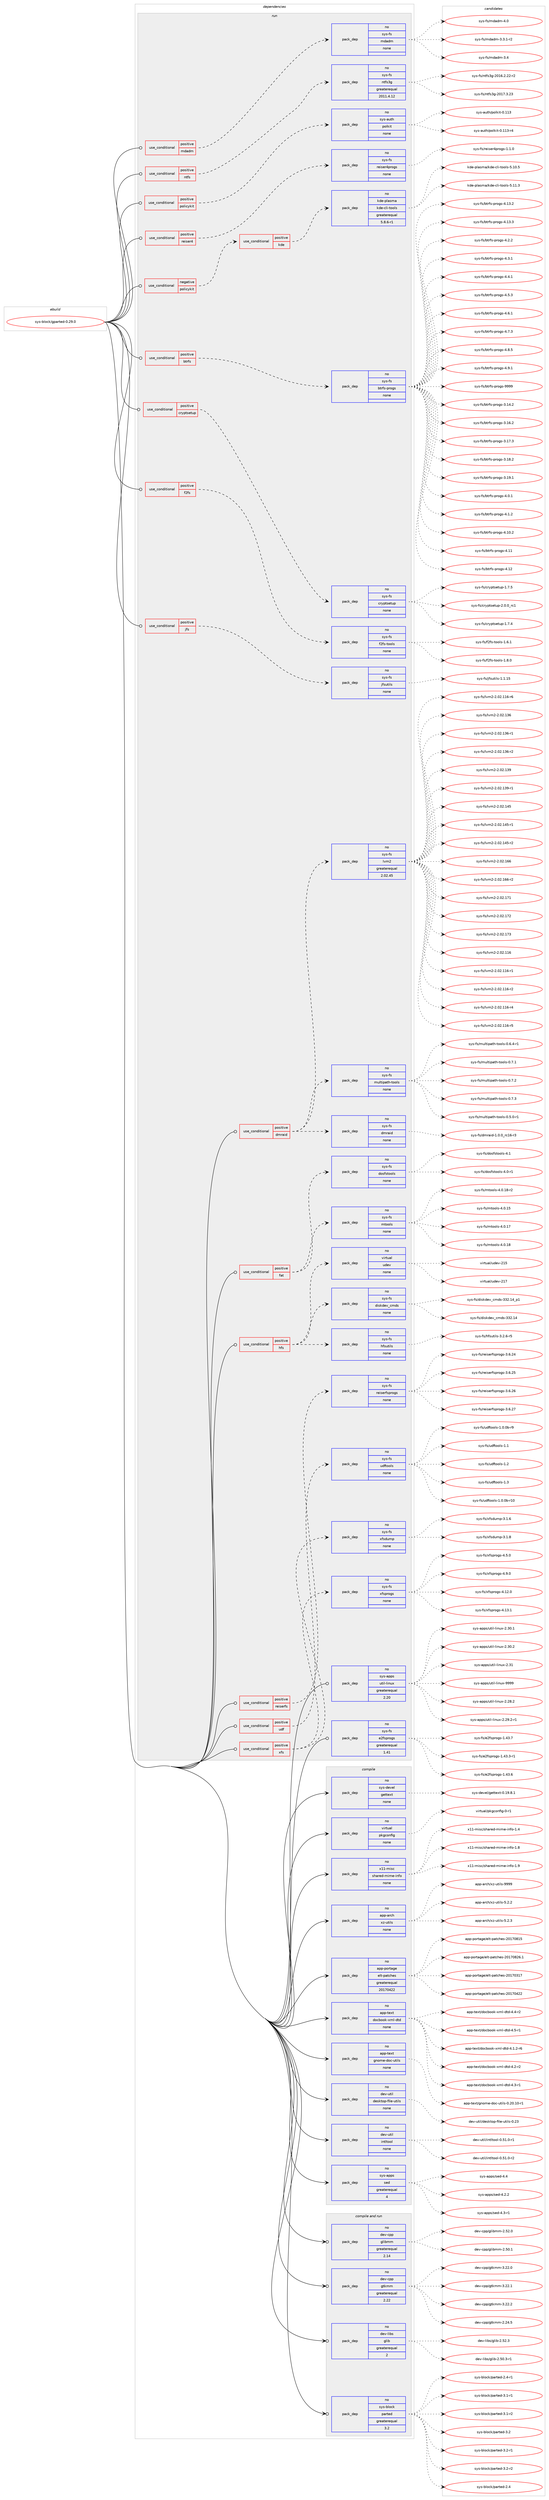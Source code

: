 digraph prolog {

# *************
# Graph options
# *************

newrank=true;
concentrate=true;
compound=true;
graph [rankdir=LR,fontname=Helvetica,fontsize=10,ranksep=1.5];#, ranksep=2.5, nodesep=0.2];
edge  [arrowhead=vee];
node  [fontname=Helvetica,fontsize=10];

# **********
# The ebuild
# **********

subgraph cluster_leftcol {
color=gray;
rank=same;
label=<<i>ebuild</i>>;
id [label="sys-block/gparted-0.29.0", color=red, width=4, href="../sys-block/gparted-0.29.0.svg"];
}

# ****************
# The dependencies
# ****************

subgraph cluster_midcol {
color=gray;
label=<<i>dependencies</i>>;
subgraph cluster_compile {
fillcolor="#eeeeee";
style=filled;
label=<<i>compile</i>>;
subgraph pack353279 {
dependency476285 [label=<<TABLE BORDER="0" CELLBORDER="1" CELLSPACING="0" CELLPADDING="4" WIDTH="220"><TR><TD ROWSPAN="6" CELLPADDING="30">pack_dep</TD></TR><TR><TD WIDTH="110">no</TD></TR><TR><TD>app-arch</TD></TR><TR><TD>xz-utils</TD></TR><TR><TD>none</TD></TR><TR><TD></TD></TR></TABLE>>, shape=none, color=blue];
}
id:e -> dependency476285:w [weight=20,style="solid",arrowhead="vee"];
subgraph pack353280 {
dependency476286 [label=<<TABLE BORDER="0" CELLBORDER="1" CELLSPACING="0" CELLPADDING="4" WIDTH="220"><TR><TD ROWSPAN="6" CELLPADDING="30">pack_dep</TD></TR><TR><TD WIDTH="110">no</TD></TR><TR><TD>app-portage</TD></TR><TR><TD>elt-patches</TD></TR><TR><TD>greaterequal</TD></TR><TR><TD>20170422</TD></TR></TABLE>>, shape=none, color=blue];
}
id:e -> dependency476286:w [weight=20,style="solid",arrowhead="vee"];
subgraph pack353281 {
dependency476287 [label=<<TABLE BORDER="0" CELLBORDER="1" CELLSPACING="0" CELLPADDING="4" WIDTH="220"><TR><TD ROWSPAN="6" CELLPADDING="30">pack_dep</TD></TR><TR><TD WIDTH="110">no</TD></TR><TR><TD>app-text</TD></TR><TR><TD>docbook-xml-dtd</TD></TR><TR><TD>none</TD></TR><TR><TD></TD></TR></TABLE>>, shape=none, color=blue];
}
id:e -> dependency476287:w [weight=20,style="solid",arrowhead="vee"];
subgraph pack353282 {
dependency476288 [label=<<TABLE BORDER="0" CELLBORDER="1" CELLSPACING="0" CELLPADDING="4" WIDTH="220"><TR><TD ROWSPAN="6" CELLPADDING="30">pack_dep</TD></TR><TR><TD WIDTH="110">no</TD></TR><TR><TD>app-text</TD></TR><TR><TD>gnome-doc-utils</TD></TR><TR><TD>none</TD></TR><TR><TD></TD></TR></TABLE>>, shape=none, color=blue];
}
id:e -> dependency476288:w [weight=20,style="solid",arrowhead="vee"];
subgraph pack353283 {
dependency476289 [label=<<TABLE BORDER="0" CELLBORDER="1" CELLSPACING="0" CELLPADDING="4" WIDTH="220"><TR><TD ROWSPAN="6" CELLPADDING="30">pack_dep</TD></TR><TR><TD WIDTH="110">no</TD></TR><TR><TD>dev-util</TD></TR><TR><TD>desktop-file-utils</TD></TR><TR><TD>none</TD></TR><TR><TD></TD></TR></TABLE>>, shape=none, color=blue];
}
id:e -> dependency476289:w [weight=20,style="solid",arrowhead="vee"];
subgraph pack353284 {
dependency476290 [label=<<TABLE BORDER="0" CELLBORDER="1" CELLSPACING="0" CELLPADDING="4" WIDTH="220"><TR><TD ROWSPAN="6" CELLPADDING="30">pack_dep</TD></TR><TR><TD WIDTH="110">no</TD></TR><TR><TD>dev-util</TD></TR><TR><TD>intltool</TD></TR><TR><TD>none</TD></TR><TR><TD></TD></TR></TABLE>>, shape=none, color=blue];
}
id:e -> dependency476290:w [weight=20,style="solid",arrowhead="vee"];
subgraph pack353285 {
dependency476291 [label=<<TABLE BORDER="0" CELLBORDER="1" CELLSPACING="0" CELLPADDING="4" WIDTH="220"><TR><TD ROWSPAN="6" CELLPADDING="30">pack_dep</TD></TR><TR><TD WIDTH="110">no</TD></TR><TR><TD>sys-apps</TD></TR><TR><TD>sed</TD></TR><TR><TD>greaterequal</TD></TR><TR><TD>4</TD></TR></TABLE>>, shape=none, color=blue];
}
id:e -> dependency476291:w [weight=20,style="solid",arrowhead="vee"];
subgraph pack353286 {
dependency476292 [label=<<TABLE BORDER="0" CELLBORDER="1" CELLSPACING="0" CELLPADDING="4" WIDTH="220"><TR><TD ROWSPAN="6" CELLPADDING="30">pack_dep</TD></TR><TR><TD WIDTH="110">no</TD></TR><TR><TD>sys-devel</TD></TR><TR><TD>gettext</TD></TR><TR><TD>none</TD></TR><TR><TD></TD></TR></TABLE>>, shape=none, color=blue];
}
id:e -> dependency476292:w [weight=20,style="solid",arrowhead="vee"];
subgraph pack353287 {
dependency476293 [label=<<TABLE BORDER="0" CELLBORDER="1" CELLSPACING="0" CELLPADDING="4" WIDTH="220"><TR><TD ROWSPAN="6" CELLPADDING="30">pack_dep</TD></TR><TR><TD WIDTH="110">no</TD></TR><TR><TD>virtual</TD></TR><TR><TD>pkgconfig</TD></TR><TR><TD>none</TD></TR><TR><TD></TD></TR></TABLE>>, shape=none, color=blue];
}
id:e -> dependency476293:w [weight=20,style="solid",arrowhead="vee"];
subgraph pack353288 {
dependency476294 [label=<<TABLE BORDER="0" CELLBORDER="1" CELLSPACING="0" CELLPADDING="4" WIDTH="220"><TR><TD ROWSPAN="6" CELLPADDING="30">pack_dep</TD></TR><TR><TD WIDTH="110">no</TD></TR><TR><TD>x11-misc</TD></TR><TR><TD>shared-mime-info</TD></TR><TR><TD>none</TD></TR><TR><TD></TD></TR></TABLE>>, shape=none, color=blue];
}
id:e -> dependency476294:w [weight=20,style="solid",arrowhead="vee"];
}
subgraph cluster_compileandrun {
fillcolor="#eeeeee";
style=filled;
label=<<i>compile and run</i>>;
subgraph pack353289 {
dependency476295 [label=<<TABLE BORDER="0" CELLBORDER="1" CELLSPACING="0" CELLPADDING="4" WIDTH="220"><TR><TD ROWSPAN="6" CELLPADDING="30">pack_dep</TD></TR><TR><TD WIDTH="110">no</TD></TR><TR><TD>dev-cpp</TD></TR><TR><TD>glibmm</TD></TR><TR><TD>greaterequal</TD></TR><TR><TD>2.14</TD></TR></TABLE>>, shape=none, color=blue];
}
id:e -> dependency476295:w [weight=20,style="solid",arrowhead="odotvee"];
subgraph pack353290 {
dependency476296 [label=<<TABLE BORDER="0" CELLBORDER="1" CELLSPACING="0" CELLPADDING="4" WIDTH="220"><TR><TD ROWSPAN="6" CELLPADDING="30">pack_dep</TD></TR><TR><TD WIDTH="110">no</TD></TR><TR><TD>dev-cpp</TD></TR><TR><TD>gtkmm</TD></TR><TR><TD>greaterequal</TD></TR><TR><TD>2.22</TD></TR></TABLE>>, shape=none, color=blue];
}
id:e -> dependency476296:w [weight=20,style="solid",arrowhead="odotvee"];
subgraph pack353291 {
dependency476297 [label=<<TABLE BORDER="0" CELLBORDER="1" CELLSPACING="0" CELLPADDING="4" WIDTH="220"><TR><TD ROWSPAN="6" CELLPADDING="30">pack_dep</TD></TR><TR><TD WIDTH="110">no</TD></TR><TR><TD>dev-libs</TD></TR><TR><TD>glib</TD></TR><TR><TD>greaterequal</TD></TR><TR><TD>2</TD></TR></TABLE>>, shape=none, color=blue];
}
id:e -> dependency476297:w [weight=20,style="solid",arrowhead="odotvee"];
subgraph pack353292 {
dependency476298 [label=<<TABLE BORDER="0" CELLBORDER="1" CELLSPACING="0" CELLPADDING="4" WIDTH="220"><TR><TD ROWSPAN="6" CELLPADDING="30">pack_dep</TD></TR><TR><TD WIDTH="110">no</TD></TR><TR><TD>sys-block</TD></TR><TR><TD>parted</TD></TR><TR><TD>greaterequal</TD></TR><TR><TD>3.2</TD></TR></TABLE>>, shape=none, color=blue];
}
id:e -> dependency476298:w [weight=20,style="solid",arrowhead="odotvee"];
}
subgraph cluster_run {
fillcolor="#eeeeee";
style=filled;
label=<<i>run</i>>;
subgraph cond114708 {
dependency476299 [label=<<TABLE BORDER="0" CELLBORDER="1" CELLSPACING="0" CELLPADDING="4"><TR><TD ROWSPAN="3" CELLPADDING="10">use_conditional</TD></TR><TR><TD>negative</TD></TR><TR><TD>policykit</TD></TR></TABLE>>, shape=none, color=red];
subgraph cond114709 {
dependency476300 [label=<<TABLE BORDER="0" CELLBORDER="1" CELLSPACING="0" CELLPADDING="4"><TR><TD ROWSPAN="3" CELLPADDING="10">use_conditional</TD></TR><TR><TD>positive</TD></TR><TR><TD>kde</TD></TR></TABLE>>, shape=none, color=red];
subgraph pack353293 {
dependency476301 [label=<<TABLE BORDER="0" CELLBORDER="1" CELLSPACING="0" CELLPADDING="4" WIDTH="220"><TR><TD ROWSPAN="6" CELLPADDING="30">pack_dep</TD></TR><TR><TD WIDTH="110">no</TD></TR><TR><TD>kde-plasma</TD></TR><TR><TD>kde-cli-tools</TD></TR><TR><TD>greaterequal</TD></TR><TR><TD>5.8.6-r1</TD></TR></TABLE>>, shape=none, color=blue];
}
dependency476300:e -> dependency476301:w [weight=20,style="dashed",arrowhead="vee"];
}
dependency476299:e -> dependency476300:w [weight=20,style="dashed",arrowhead="vee"];
}
id:e -> dependency476299:w [weight=20,style="solid",arrowhead="odot"];
subgraph cond114710 {
dependency476302 [label=<<TABLE BORDER="0" CELLBORDER="1" CELLSPACING="0" CELLPADDING="4"><TR><TD ROWSPAN="3" CELLPADDING="10">use_conditional</TD></TR><TR><TD>positive</TD></TR><TR><TD>btrfs</TD></TR></TABLE>>, shape=none, color=red];
subgraph pack353294 {
dependency476303 [label=<<TABLE BORDER="0" CELLBORDER="1" CELLSPACING="0" CELLPADDING="4" WIDTH="220"><TR><TD ROWSPAN="6" CELLPADDING="30">pack_dep</TD></TR><TR><TD WIDTH="110">no</TD></TR><TR><TD>sys-fs</TD></TR><TR><TD>btrfs-progs</TD></TR><TR><TD>none</TD></TR><TR><TD></TD></TR></TABLE>>, shape=none, color=blue];
}
dependency476302:e -> dependency476303:w [weight=20,style="dashed",arrowhead="vee"];
}
id:e -> dependency476302:w [weight=20,style="solid",arrowhead="odot"];
subgraph cond114711 {
dependency476304 [label=<<TABLE BORDER="0" CELLBORDER="1" CELLSPACING="0" CELLPADDING="4"><TR><TD ROWSPAN="3" CELLPADDING="10">use_conditional</TD></TR><TR><TD>positive</TD></TR><TR><TD>cryptsetup</TD></TR></TABLE>>, shape=none, color=red];
subgraph pack353295 {
dependency476305 [label=<<TABLE BORDER="0" CELLBORDER="1" CELLSPACING="0" CELLPADDING="4" WIDTH="220"><TR><TD ROWSPAN="6" CELLPADDING="30">pack_dep</TD></TR><TR><TD WIDTH="110">no</TD></TR><TR><TD>sys-fs</TD></TR><TR><TD>cryptsetup</TD></TR><TR><TD>none</TD></TR><TR><TD></TD></TR></TABLE>>, shape=none, color=blue];
}
dependency476304:e -> dependency476305:w [weight=20,style="dashed",arrowhead="vee"];
}
id:e -> dependency476304:w [weight=20,style="solid",arrowhead="odot"];
subgraph cond114712 {
dependency476306 [label=<<TABLE BORDER="0" CELLBORDER="1" CELLSPACING="0" CELLPADDING="4"><TR><TD ROWSPAN="3" CELLPADDING="10">use_conditional</TD></TR><TR><TD>positive</TD></TR><TR><TD>dmraid</TD></TR></TABLE>>, shape=none, color=red];
subgraph pack353296 {
dependency476307 [label=<<TABLE BORDER="0" CELLBORDER="1" CELLSPACING="0" CELLPADDING="4" WIDTH="220"><TR><TD ROWSPAN="6" CELLPADDING="30">pack_dep</TD></TR><TR><TD WIDTH="110">no</TD></TR><TR><TD>sys-fs</TD></TR><TR><TD>lvm2</TD></TR><TR><TD>greaterequal</TD></TR><TR><TD>2.02.45</TD></TR></TABLE>>, shape=none, color=blue];
}
dependency476306:e -> dependency476307:w [weight=20,style="dashed",arrowhead="vee"];
subgraph pack353297 {
dependency476308 [label=<<TABLE BORDER="0" CELLBORDER="1" CELLSPACING="0" CELLPADDING="4" WIDTH="220"><TR><TD ROWSPAN="6" CELLPADDING="30">pack_dep</TD></TR><TR><TD WIDTH="110">no</TD></TR><TR><TD>sys-fs</TD></TR><TR><TD>dmraid</TD></TR><TR><TD>none</TD></TR><TR><TD></TD></TR></TABLE>>, shape=none, color=blue];
}
dependency476306:e -> dependency476308:w [weight=20,style="dashed",arrowhead="vee"];
subgraph pack353298 {
dependency476309 [label=<<TABLE BORDER="0" CELLBORDER="1" CELLSPACING="0" CELLPADDING="4" WIDTH="220"><TR><TD ROWSPAN="6" CELLPADDING="30">pack_dep</TD></TR><TR><TD WIDTH="110">no</TD></TR><TR><TD>sys-fs</TD></TR><TR><TD>multipath-tools</TD></TR><TR><TD>none</TD></TR><TR><TD></TD></TR></TABLE>>, shape=none, color=blue];
}
dependency476306:e -> dependency476309:w [weight=20,style="dashed",arrowhead="vee"];
}
id:e -> dependency476306:w [weight=20,style="solid",arrowhead="odot"];
subgraph cond114713 {
dependency476310 [label=<<TABLE BORDER="0" CELLBORDER="1" CELLSPACING="0" CELLPADDING="4"><TR><TD ROWSPAN="3" CELLPADDING="10">use_conditional</TD></TR><TR><TD>positive</TD></TR><TR><TD>f2fs</TD></TR></TABLE>>, shape=none, color=red];
subgraph pack353299 {
dependency476311 [label=<<TABLE BORDER="0" CELLBORDER="1" CELLSPACING="0" CELLPADDING="4" WIDTH="220"><TR><TD ROWSPAN="6" CELLPADDING="30">pack_dep</TD></TR><TR><TD WIDTH="110">no</TD></TR><TR><TD>sys-fs</TD></TR><TR><TD>f2fs-tools</TD></TR><TR><TD>none</TD></TR><TR><TD></TD></TR></TABLE>>, shape=none, color=blue];
}
dependency476310:e -> dependency476311:w [weight=20,style="dashed",arrowhead="vee"];
}
id:e -> dependency476310:w [weight=20,style="solid",arrowhead="odot"];
subgraph cond114714 {
dependency476312 [label=<<TABLE BORDER="0" CELLBORDER="1" CELLSPACING="0" CELLPADDING="4"><TR><TD ROWSPAN="3" CELLPADDING="10">use_conditional</TD></TR><TR><TD>positive</TD></TR><TR><TD>fat</TD></TR></TABLE>>, shape=none, color=red];
subgraph pack353300 {
dependency476313 [label=<<TABLE BORDER="0" CELLBORDER="1" CELLSPACING="0" CELLPADDING="4" WIDTH="220"><TR><TD ROWSPAN="6" CELLPADDING="30">pack_dep</TD></TR><TR><TD WIDTH="110">no</TD></TR><TR><TD>sys-fs</TD></TR><TR><TD>dosfstools</TD></TR><TR><TD>none</TD></TR><TR><TD></TD></TR></TABLE>>, shape=none, color=blue];
}
dependency476312:e -> dependency476313:w [weight=20,style="dashed",arrowhead="vee"];
subgraph pack353301 {
dependency476314 [label=<<TABLE BORDER="0" CELLBORDER="1" CELLSPACING="0" CELLPADDING="4" WIDTH="220"><TR><TD ROWSPAN="6" CELLPADDING="30">pack_dep</TD></TR><TR><TD WIDTH="110">no</TD></TR><TR><TD>sys-fs</TD></TR><TR><TD>mtools</TD></TR><TR><TD>none</TD></TR><TR><TD></TD></TR></TABLE>>, shape=none, color=blue];
}
dependency476312:e -> dependency476314:w [weight=20,style="dashed",arrowhead="vee"];
}
id:e -> dependency476312:w [weight=20,style="solid",arrowhead="odot"];
subgraph cond114715 {
dependency476315 [label=<<TABLE BORDER="0" CELLBORDER="1" CELLSPACING="0" CELLPADDING="4"><TR><TD ROWSPAN="3" CELLPADDING="10">use_conditional</TD></TR><TR><TD>positive</TD></TR><TR><TD>hfs</TD></TR></TABLE>>, shape=none, color=red];
subgraph pack353302 {
dependency476316 [label=<<TABLE BORDER="0" CELLBORDER="1" CELLSPACING="0" CELLPADDING="4" WIDTH="220"><TR><TD ROWSPAN="6" CELLPADDING="30">pack_dep</TD></TR><TR><TD WIDTH="110">no</TD></TR><TR><TD>sys-fs</TD></TR><TR><TD>diskdev_cmds</TD></TR><TR><TD>none</TD></TR><TR><TD></TD></TR></TABLE>>, shape=none, color=blue];
}
dependency476315:e -> dependency476316:w [weight=20,style="dashed",arrowhead="vee"];
subgraph pack353303 {
dependency476317 [label=<<TABLE BORDER="0" CELLBORDER="1" CELLSPACING="0" CELLPADDING="4" WIDTH="220"><TR><TD ROWSPAN="6" CELLPADDING="30">pack_dep</TD></TR><TR><TD WIDTH="110">no</TD></TR><TR><TD>virtual</TD></TR><TR><TD>udev</TD></TR><TR><TD>none</TD></TR><TR><TD></TD></TR></TABLE>>, shape=none, color=blue];
}
dependency476315:e -> dependency476317:w [weight=20,style="dashed",arrowhead="vee"];
subgraph pack353304 {
dependency476318 [label=<<TABLE BORDER="0" CELLBORDER="1" CELLSPACING="0" CELLPADDING="4" WIDTH="220"><TR><TD ROWSPAN="6" CELLPADDING="30">pack_dep</TD></TR><TR><TD WIDTH="110">no</TD></TR><TR><TD>sys-fs</TD></TR><TR><TD>hfsutils</TD></TR><TR><TD>none</TD></TR><TR><TD></TD></TR></TABLE>>, shape=none, color=blue];
}
dependency476315:e -> dependency476318:w [weight=20,style="dashed",arrowhead="vee"];
}
id:e -> dependency476315:w [weight=20,style="solid",arrowhead="odot"];
subgraph cond114716 {
dependency476319 [label=<<TABLE BORDER="0" CELLBORDER="1" CELLSPACING="0" CELLPADDING="4"><TR><TD ROWSPAN="3" CELLPADDING="10">use_conditional</TD></TR><TR><TD>positive</TD></TR><TR><TD>jfs</TD></TR></TABLE>>, shape=none, color=red];
subgraph pack353305 {
dependency476320 [label=<<TABLE BORDER="0" CELLBORDER="1" CELLSPACING="0" CELLPADDING="4" WIDTH="220"><TR><TD ROWSPAN="6" CELLPADDING="30">pack_dep</TD></TR><TR><TD WIDTH="110">no</TD></TR><TR><TD>sys-fs</TD></TR><TR><TD>jfsutils</TD></TR><TR><TD>none</TD></TR><TR><TD></TD></TR></TABLE>>, shape=none, color=blue];
}
dependency476319:e -> dependency476320:w [weight=20,style="dashed",arrowhead="vee"];
}
id:e -> dependency476319:w [weight=20,style="solid",arrowhead="odot"];
subgraph cond114717 {
dependency476321 [label=<<TABLE BORDER="0" CELLBORDER="1" CELLSPACING="0" CELLPADDING="4"><TR><TD ROWSPAN="3" CELLPADDING="10">use_conditional</TD></TR><TR><TD>positive</TD></TR><TR><TD>mdadm</TD></TR></TABLE>>, shape=none, color=red];
subgraph pack353306 {
dependency476322 [label=<<TABLE BORDER="0" CELLBORDER="1" CELLSPACING="0" CELLPADDING="4" WIDTH="220"><TR><TD ROWSPAN="6" CELLPADDING="30">pack_dep</TD></TR><TR><TD WIDTH="110">no</TD></TR><TR><TD>sys-fs</TD></TR><TR><TD>mdadm</TD></TR><TR><TD>none</TD></TR><TR><TD></TD></TR></TABLE>>, shape=none, color=blue];
}
dependency476321:e -> dependency476322:w [weight=20,style="dashed",arrowhead="vee"];
}
id:e -> dependency476321:w [weight=20,style="solid",arrowhead="odot"];
subgraph cond114718 {
dependency476323 [label=<<TABLE BORDER="0" CELLBORDER="1" CELLSPACING="0" CELLPADDING="4"><TR><TD ROWSPAN="3" CELLPADDING="10">use_conditional</TD></TR><TR><TD>positive</TD></TR><TR><TD>ntfs</TD></TR></TABLE>>, shape=none, color=red];
subgraph pack353307 {
dependency476324 [label=<<TABLE BORDER="0" CELLBORDER="1" CELLSPACING="0" CELLPADDING="4" WIDTH="220"><TR><TD ROWSPAN="6" CELLPADDING="30">pack_dep</TD></TR><TR><TD WIDTH="110">no</TD></TR><TR><TD>sys-fs</TD></TR><TR><TD>ntfs3g</TD></TR><TR><TD>greaterequal</TD></TR><TR><TD>2011.4.12</TD></TR></TABLE>>, shape=none, color=blue];
}
dependency476323:e -> dependency476324:w [weight=20,style="dashed",arrowhead="vee"];
}
id:e -> dependency476323:w [weight=20,style="solid",arrowhead="odot"];
subgraph cond114719 {
dependency476325 [label=<<TABLE BORDER="0" CELLBORDER="1" CELLSPACING="0" CELLPADDING="4"><TR><TD ROWSPAN="3" CELLPADDING="10">use_conditional</TD></TR><TR><TD>positive</TD></TR><TR><TD>policykit</TD></TR></TABLE>>, shape=none, color=red];
subgraph pack353308 {
dependency476326 [label=<<TABLE BORDER="0" CELLBORDER="1" CELLSPACING="0" CELLPADDING="4" WIDTH="220"><TR><TD ROWSPAN="6" CELLPADDING="30">pack_dep</TD></TR><TR><TD WIDTH="110">no</TD></TR><TR><TD>sys-auth</TD></TR><TR><TD>polkit</TD></TR><TR><TD>none</TD></TR><TR><TD></TD></TR></TABLE>>, shape=none, color=blue];
}
dependency476325:e -> dependency476326:w [weight=20,style="dashed",arrowhead="vee"];
}
id:e -> dependency476325:w [weight=20,style="solid",arrowhead="odot"];
subgraph cond114720 {
dependency476327 [label=<<TABLE BORDER="0" CELLBORDER="1" CELLSPACING="0" CELLPADDING="4"><TR><TD ROWSPAN="3" CELLPADDING="10">use_conditional</TD></TR><TR><TD>positive</TD></TR><TR><TD>reiser4</TD></TR></TABLE>>, shape=none, color=red];
subgraph pack353309 {
dependency476328 [label=<<TABLE BORDER="0" CELLBORDER="1" CELLSPACING="0" CELLPADDING="4" WIDTH="220"><TR><TD ROWSPAN="6" CELLPADDING="30">pack_dep</TD></TR><TR><TD WIDTH="110">no</TD></TR><TR><TD>sys-fs</TD></TR><TR><TD>reiser4progs</TD></TR><TR><TD>none</TD></TR><TR><TD></TD></TR></TABLE>>, shape=none, color=blue];
}
dependency476327:e -> dependency476328:w [weight=20,style="dashed",arrowhead="vee"];
}
id:e -> dependency476327:w [weight=20,style="solid",arrowhead="odot"];
subgraph cond114721 {
dependency476329 [label=<<TABLE BORDER="0" CELLBORDER="1" CELLSPACING="0" CELLPADDING="4"><TR><TD ROWSPAN="3" CELLPADDING="10">use_conditional</TD></TR><TR><TD>positive</TD></TR><TR><TD>reiserfs</TD></TR></TABLE>>, shape=none, color=red];
subgraph pack353310 {
dependency476330 [label=<<TABLE BORDER="0" CELLBORDER="1" CELLSPACING="0" CELLPADDING="4" WIDTH="220"><TR><TD ROWSPAN="6" CELLPADDING="30">pack_dep</TD></TR><TR><TD WIDTH="110">no</TD></TR><TR><TD>sys-fs</TD></TR><TR><TD>reiserfsprogs</TD></TR><TR><TD>none</TD></TR><TR><TD></TD></TR></TABLE>>, shape=none, color=blue];
}
dependency476329:e -> dependency476330:w [weight=20,style="dashed",arrowhead="vee"];
}
id:e -> dependency476329:w [weight=20,style="solid",arrowhead="odot"];
subgraph cond114722 {
dependency476331 [label=<<TABLE BORDER="0" CELLBORDER="1" CELLSPACING="0" CELLPADDING="4"><TR><TD ROWSPAN="3" CELLPADDING="10">use_conditional</TD></TR><TR><TD>positive</TD></TR><TR><TD>udf</TD></TR></TABLE>>, shape=none, color=red];
subgraph pack353311 {
dependency476332 [label=<<TABLE BORDER="0" CELLBORDER="1" CELLSPACING="0" CELLPADDING="4" WIDTH="220"><TR><TD ROWSPAN="6" CELLPADDING="30">pack_dep</TD></TR><TR><TD WIDTH="110">no</TD></TR><TR><TD>sys-fs</TD></TR><TR><TD>udftools</TD></TR><TR><TD>none</TD></TR><TR><TD></TD></TR></TABLE>>, shape=none, color=blue];
}
dependency476331:e -> dependency476332:w [weight=20,style="dashed",arrowhead="vee"];
}
id:e -> dependency476331:w [weight=20,style="solid",arrowhead="odot"];
subgraph cond114723 {
dependency476333 [label=<<TABLE BORDER="0" CELLBORDER="1" CELLSPACING="0" CELLPADDING="4"><TR><TD ROWSPAN="3" CELLPADDING="10">use_conditional</TD></TR><TR><TD>positive</TD></TR><TR><TD>xfs</TD></TR></TABLE>>, shape=none, color=red];
subgraph pack353312 {
dependency476334 [label=<<TABLE BORDER="0" CELLBORDER="1" CELLSPACING="0" CELLPADDING="4" WIDTH="220"><TR><TD ROWSPAN="6" CELLPADDING="30">pack_dep</TD></TR><TR><TD WIDTH="110">no</TD></TR><TR><TD>sys-fs</TD></TR><TR><TD>xfsprogs</TD></TR><TR><TD>none</TD></TR><TR><TD></TD></TR></TABLE>>, shape=none, color=blue];
}
dependency476333:e -> dependency476334:w [weight=20,style="dashed",arrowhead="vee"];
subgraph pack353313 {
dependency476335 [label=<<TABLE BORDER="0" CELLBORDER="1" CELLSPACING="0" CELLPADDING="4" WIDTH="220"><TR><TD ROWSPAN="6" CELLPADDING="30">pack_dep</TD></TR><TR><TD WIDTH="110">no</TD></TR><TR><TD>sys-fs</TD></TR><TR><TD>xfsdump</TD></TR><TR><TD>none</TD></TR><TR><TD></TD></TR></TABLE>>, shape=none, color=blue];
}
dependency476333:e -> dependency476335:w [weight=20,style="dashed",arrowhead="vee"];
}
id:e -> dependency476333:w [weight=20,style="solid",arrowhead="odot"];
subgraph pack353314 {
dependency476336 [label=<<TABLE BORDER="0" CELLBORDER="1" CELLSPACING="0" CELLPADDING="4" WIDTH="220"><TR><TD ROWSPAN="6" CELLPADDING="30">pack_dep</TD></TR><TR><TD WIDTH="110">no</TD></TR><TR><TD>sys-apps</TD></TR><TR><TD>util-linux</TD></TR><TR><TD>greaterequal</TD></TR><TR><TD>2.20</TD></TR></TABLE>>, shape=none, color=blue];
}
id:e -> dependency476336:w [weight=20,style="solid",arrowhead="odot"];
subgraph pack353315 {
dependency476337 [label=<<TABLE BORDER="0" CELLBORDER="1" CELLSPACING="0" CELLPADDING="4" WIDTH="220"><TR><TD ROWSPAN="6" CELLPADDING="30">pack_dep</TD></TR><TR><TD WIDTH="110">no</TD></TR><TR><TD>sys-fs</TD></TR><TR><TD>e2fsprogs</TD></TR><TR><TD>greaterequal</TD></TR><TR><TD>1.41</TD></TR></TABLE>>, shape=none, color=blue];
}
id:e -> dependency476337:w [weight=20,style="solid",arrowhead="odot"];
}
}

# **************
# The candidates
# **************

subgraph cluster_choices {
rank=same;
color=gray;
label=<<i>candidates</i>>;

subgraph choice353279 {
color=black;
nodesep=1;
choice971121124597114991044712012245117116105108115455346504650 [label="app-arch/xz-utils-5.2.2", color=red, width=4,href="../app-arch/xz-utils-5.2.2.svg"];
choice971121124597114991044712012245117116105108115455346504651 [label="app-arch/xz-utils-5.2.3", color=red, width=4,href="../app-arch/xz-utils-5.2.3.svg"];
choice9711211245971149910447120122451171161051081154557575757 [label="app-arch/xz-utils-9999", color=red, width=4,href="../app-arch/xz-utils-9999.svg"];
dependency476285:e -> choice971121124597114991044712012245117116105108115455346504650:w [style=dotted,weight="100"];
dependency476285:e -> choice971121124597114991044712012245117116105108115455346504651:w [style=dotted,weight="100"];
dependency476285:e -> choice9711211245971149910447120122451171161051081154557575757:w [style=dotted,weight="100"];
}
subgraph choice353280 {
color=black;
nodesep=1;
choice97112112451121111141169710310147101108116451129711699104101115455048495548514955 [label="app-portage/elt-patches-20170317", color=red, width=4,href="../app-portage/elt-patches-20170317.svg"];
choice97112112451121111141169710310147101108116451129711699104101115455048495548525050 [label="app-portage/elt-patches-20170422", color=red, width=4,href="../app-portage/elt-patches-20170422.svg"];
choice97112112451121111141169710310147101108116451129711699104101115455048495548564953 [label="app-portage/elt-patches-20170815", color=red, width=4,href="../app-portage/elt-patches-20170815.svg"];
choice971121124511211111411697103101471011081164511297116991041011154550484955485650544649 [label="app-portage/elt-patches-20170826.1", color=red, width=4,href="../app-portage/elt-patches-20170826.1.svg"];
dependency476286:e -> choice97112112451121111141169710310147101108116451129711699104101115455048495548514955:w [style=dotted,weight="100"];
dependency476286:e -> choice97112112451121111141169710310147101108116451129711699104101115455048495548525050:w [style=dotted,weight="100"];
dependency476286:e -> choice97112112451121111141169710310147101108116451129711699104101115455048495548564953:w [style=dotted,weight="100"];
dependency476286:e -> choice971121124511211111411697103101471011081164511297116991041011154550484955485650544649:w [style=dotted,weight="100"];
}
subgraph choice353281 {
color=black;
nodesep=1;
choice971121124511610112011647100111999811111110745120109108451001161004552464946504511454 [label="app-text/docbook-xml-dtd-4.1.2-r6", color=red, width=4,href="../app-text/docbook-xml-dtd-4.1.2-r6.svg"];
choice97112112451161011201164710011199981111111074512010910845100116100455246504511450 [label="app-text/docbook-xml-dtd-4.2-r2", color=red, width=4,href="../app-text/docbook-xml-dtd-4.2-r2.svg"];
choice97112112451161011201164710011199981111111074512010910845100116100455246514511449 [label="app-text/docbook-xml-dtd-4.3-r1", color=red, width=4,href="../app-text/docbook-xml-dtd-4.3-r1.svg"];
choice97112112451161011201164710011199981111111074512010910845100116100455246524511450 [label="app-text/docbook-xml-dtd-4.4-r2", color=red, width=4,href="../app-text/docbook-xml-dtd-4.4-r2.svg"];
choice97112112451161011201164710011199981111111074512010910845100116100455246534511449 [label="app-text/docbook-xml-dtd-4.5-r1", color=red, width=4,href="../app-text/docbook-xml-dtd-4.5-r1.svg"];
dependency476287:e -> choice971121124511610112011647100111999811111110745120109108451001161004552464946504511454:w [style=dotted,weight="100"];
dependency476287:e -> choice97112112451161011201164710011199981111111074512010910845100116100455246504511450:w [style=dotted,weight="100"];
dependency476287:e -> choice97112112451161011201164710011199981111111074512010910845100116100455246514511449:w [style=dotted,weight="100"];
dependency476287:e -> choice97112112451161011201164710011199981111111074512010910845100116100455246524511450:w [style=dotted,weight="100"];
dependency476287:e -> choice97112112451161011201164710011199981111111074512010910845100116100455246534511449:w [style=dotted,weight="100"];
}
subgraph choice353282 {
color=black;
nodesep=1;
choice97112112451161011201164710311011110910145100111994511711610510811545484650484649484511449 [label="app-text/gnome-doc-utils-0.20.10-r1", color=red, width=4,href="../app-text/gnome-doc-utils-0.20.10-r1.svg"];
dependency476288:e -> choice97112112451161011201164710311011110910145100111994511711610510811545484650484649484511449:w [style=dotted,weight="100"];
}
subgraph choice353283 {
color=black;
nodesep=1;
choice100101118451171161051084710010111510711611111245102105108101451171161051081154548465051 [label="dev-util/desktop-file-utils-0.23", color=red, width=4,href="../dev-util/desktop-file-utils-0.23.svg"];
dependency476289:e -> choice100101118451171161051084710010111510711611111245102105108101451171161051081154548465051:w [style=dotted,weight="100"];
}
subgraph choice353284 {
color=black;
nodesep=1;
choice1001011184511711610510847105110116108116111111108454846534946484511449 [label="dev-util/intltool-0.51.0-r1", color=red, width=4,href="../dev-util/intltool-0.51.0-r1.svg"];
choice1001011184511711610510847105110116108116111111108454846534946484511450 [label="dev-util/intltool-0.51.0-r2", color=red, width=4,href="../dev-util/intltool-0.51.0-r2.svg"];
dependency476290:e -> choice1001011184511711610510847105110116108116111111108454846534946484511449:w [style=dotted,weight="100"];
dependency476290:e -> choice1001011184511711610510847105110116108116111111108454846534946484511450:w [style=dotted,weight="100"];
}
subgraph choice353285 {
color=black;
nodesep=1;
choice115121115459711211211547115101100455246504650 [label="sys-apps/sed-4.2.2", color=red, width=4,href="../sys-apps/sed-4.2.2.svg"];
choice115121115459711211211547115101100455246514511449 [label="sys-apps/sed-4.3-r1", color=red, width=4,href="../sys-apps/sed-4.3-r1.svg"];
choice11512111545971121121154711510110045524652 [label="sys-apps/sed-4.4", color=red, width=4,href="../sys-apps/sed-4.4.svg"];
dependency476291:e -> choice115121115459711211211547115101100455246504650:w [style=dotted,weight="100"];
dependency476291:e -> choice115121115459711211211547115101100455246514511449:w [style=dotted,weight="100"];
dependency476291:e -> choice11512111545971121121154711510110045524652:w [style=dotted,weight="100"];
}
subgraph choice353286 {
color=black;
nodesep=1;
choice1151211154510010111810110847103101116116101120116454846495746564649 [label="sys-devel/gettext-0.19.8.1", color=red, width=4,href="../sys-devel/gettext-0.19.8.1.svg"];
dependency476292:e -> choice1151211154510010111810110847103101116116101120116454846495746564649:w [style=dotted,weight="100"];
}
subgraph choice353287 {
color=black;
nodesep=1;
choice11810511411611797108471121071039911111010210510345484511449 [label="virtual/pkgconfig-0-r1", color=red, width=4,href="../virtual/pkgconfig-0-r1.svg"];
dependency476293:e -> choice11810511411611797108471121071039911111010210510345484511449:w [style=dotted,weight="100"];
}
subgraph choice353288 {
color=black;
nodesep=1;
choice120494945109105115994711510497114101100451091051091014510511010211145494652 [label="x11-misc/shared-mime-info-1.4", color=red, width=4,href="../x11-misc/shared-mime-info-1.4.svg"];
choice120494945109105115994711510497114101100451091051091014510511010211145494656 [label="x11-misc/shared-mime-info-1.8", color=red, width=4,href="../x11-misc/shared-mime-info-1.8.svg"];
choice120494945109105115994711510497114101100451091051091014510511010211145494657 [label="x11-misc/shared-mime-info-1.9", color=red, width=4,href="../x11-misc/shared-mime-info-1.9.svg"];
dependency476294:e -> choice120494945109105115994711510497114101100451091051091014510511010211145494652:w [style=dotted,weight="100"];
dependency476294:e -> choice120494945109105115994711510497114101100451091051091014510511010211145494656:w [style=dotted,weight="100"];
dependency476294:e -> choice120494945109105115994711510497114101100451091051091014510511010211145494657:w [style=dotted,weight="100"];
}
subgraph choice353289 {
color=black;
nodesep=1;
choice1001011184599112112471031081059810910945504653484649 [label="dev-cpp/glibmm-2.50.1", color=red, width=4,href="../dev-cpp/glibmm-2.50.1.svg"];
choice1001011184599112112471031081059810910945504653504648 [label="dev-cpp/glibmm-2.52.0", color=red, width=4,href="../dev-cpp/glibmm-2.52.0.svg"];
dependency476295:e -> choice1001011184599112112471031081059810910945504653484649:w [style=dotted,weight="100"];
dependency476295:e -> choice1001011184599112112471031081059810910945504653504648:w [style=dotted,weight="100"];
}
subgraph choice353290 {
color=black;
nodesep=1;
choice10010111845991121124710311610710910945504650524653 [label="dev-cpp/gtkmm-2.24.5", color=red, width=4,href="../dev-cpp/gtkmm-2.24.5.svg"];
choice10010111845991121124710311610710910945514650504648 [label="dev-cpp/gtkmm-3.22.0", color=red, width=4,href="../dev-cpp/gtkmm-3.22.0.svg"];
choice10010111845991121124710311610710910945514650504649 [label="dev-cpp/gtkmm-3.22.1", color=red, width=4,href="../dev-cpp/gtkmm-3.22.1.svg"];
choice10010111845991121124710311610710910945514650504650 [label="dev-cpp/gtkmm-3.22.2", color=red, width=4,href="../dev-cpp/gtkmm-3.22.2.svg"];
dependency476296:e -> choice10010111845991121124710311610710910945504650524653:w [style=dotted,weight="100"];
dependency476296:e -> choice10010111845991121124710311610710910945514650504648:w [style=dotted,weight="100"];
dependency476296:e -> choice10010111845991121124710311610710910945514650504649:w [style=dotted,weight="100"];
dependency476296:e -> choice10010111845991121124710311610710910945514650504650:w [style=dotted,weight="100"];
}
subgraph choice353291 {
color=black;
nodesep=1;
choice10010111845108105981154710310810598455046534846514511449 [label="dev-libs/glib-2.50.3-r1", color=red, width=4,href="../dev-libs/glib-2.50.3-r1.svg"];
choice1001011184510810598115471031081059845504653504651 [label="dev-libs/glib-2.52.3", color=red, width=4,href="../dev-libs/glib-2.52.3.svg"];
dependency476297:e -> choice10010111845108105981154710310810598455046534846514511449:w [style=dotted,weight="100"];
dependency476297:e -> choice1001011184510810598115471031081059845504653504651:w [style=dotted,weight="100"];
}
subgraph choice353292 {
color=black;
nodesep=1;
choice115121115459810811199107471129711411610110045504652 [label="sys-block/parted-2.4", color=red, width=4,href="../sys-block/parted-2.4.svg"];
choice1151211154598108111991074711297114116101100455046524511449 [label="sys-block/parted-2.4-r1", color=red, width=4,href="../sys-block/parted-2.4-r1.svg"];
choice1151211154598108111991074711297114116101100455146494511449 [label="sys-block/parted-3.1-r1", color=red, width=4,href="../sys-block/parted-3.1-r1.svg"];
choice1151211154598108111991074711297114116101100455146494511450 [label="sys-block/parted-3.1-r2", color=red, width=4,href="../sys-block/parted-3.1-r2.svg"];
choice115121115459810811199107471129711411610110045514650 [label="sys-block/parted-3.2", color=red, width=4,href="../sys-block/parted-3.2.svg"];
choice1151211154598108111991074711297114116101100455146504511449 [label="sys-block/parted-3.2-r1", color=red, width=4,href="../sys-block/parted-3.2-r1.svg"];
choice1151211154598108111991074711297114116101100455146504511450 [label="sys-block/parted-3.2-r2", color=red, width=4,href="../sys-block/parted-3.2-r2.svg"];
dependency476298:e -> choice115121115459810811199107471129711411610110045504652:w [style=dotted,weight="100"];
dependency476298:e -> choice1151211154598108111991074711297114116101100455046524511449:w [style=dotted,weight="100"];
dependency476298:e -> choice1151211154598108111991074711297114116101100455146494511449:w [style=dotted,weight="100"];
dependency476298:e -> choice1151211154598108111991074711297114116101100455146494511450:w [style=dotted,weight="100"];
dependency476298:e -> choice115121115459810811199107471129711411610110045514650:w [style=dotted,weight="100"];
dependency476298:e -> choice1151211154598108111991074711297114116101100455146504511449:w [style=dotted,weight="100"];
dependency476298:e -> choice1151211154598108111991074711297114116101100455146504511450:w [style=dotted,weight="100"];
}
subgraph choice353293 {
color=black;
nodesep=1;
choice1071001014511210897115109974710710010145991081054511611111110811545534649484653 [label="kde-plasma/kde-cli-tools-5.10.5", color=red, width=4,href="../kde-plasma/kde-cli-tools-5.10.5.svg"];
choice1071001014511210897115109974710710010145991081054511611111110811545534649494651 [label="kde-plasma/kde-cli-tools-5.11.3", color=red, width=4,href="../kde-plasma/kde-cli-tools-5.11.3.svg"];
dependency476301:e -> choice1071001014511210897115109974710710010145991081054511611111110811545534649484653:w [style=dotted,weight="100"];
dependency476301:e -> choice1071001014511210897115109974710710010145991081054511611111110811545534649494651:w [style=dotted,weight="100"];
}
subgraph choice353294 {
color=black;
nodesep=1;
choice1151211154510211547981161141021154511211411110311545514649524650 [label="sys-fs/btrfs-progs-3.14.2", color=red, width=4,href="../sys-fs/btrfs-progs-3.14.2.svg"];
choice1151211154510211547981161141021154511211411110311545514649544650 [label="sys-fs/btrfs-progs-3.16.2", color=red, width=4,href="../sys-fs/btrfs-progs-3.16.2.svg"];
choice1151211154510211547981161141021154511211411110311545514649554651 [label="sys-fs/btrfs-progs-3.17.3", color=red, width=4,href="../sys-fs/btrfs-progs-3.17.3.svg"];
choice1151211154510211547981161141021154511211411110311545514649564650 [label="sys-fs/btrfs-progs-3.18.2", color=red, width=4,href="../sys-fs/btrfs-progs-3.18.2.svg"];
choice1151211154510211547981161141021154511211411110311545514649574649 [label="sys-fs/btrfs-progs-3.19.1", color=red, width=4,href="../sys-fs/btrfs-progs-3.19.1.svg"];
choice11512111545102115479811611410211545112114111103115455246484649 [label="sys-fs/btrfs-progs-4.0.1", color=red, width=4,href="../sys-fs/btrfs-progs-4.0.1.svg"];
choice11512111545102115479811611410211545112114111103115455246494650 [label="sys-fs/btrfs-progs-4.1.2", color=red, width=4,href="../sys-fs/btrfs-progs-4.1.2.svg"];
choice1151211154510211547981161141021154511211411110311545524649484650 [label="sys-fs/btrfs-progs-4.10.2", color=red, width=4,href="../sys-fs/btrfs-progs-4.10.2.svg"];
choice115121115451021154798116114102115451121141111031154552464949 [label="sys-fs/btrfs-progs-4.11", color=red, width=4,href="../sys-fs/btrfs-progs-4.11.svg"];
choice115121115451021154798116114102115451121141111031154552464950 [label="sys-fs/btrfs-progs-4.12", color=red, width=4,href="../sys-fs/btrfs-progs-4.12.svg"];
choice1151211154510211547981161141021154511211411110311545524649514650 [label="sys-fs/btrfs-progs-4.13.2", color=red, width=4,href="../sys-fs/btrfs-progs-4.13.2.svg"];
choice1151211154510211547981161141021154511211411110311545524649514651 [label="sys-fs/btrfs-progs-4.13.3", color=red, width=4,href="../sys-fs/btrfs-progs-4.13.3.svg"];
choice11512111545102115479811611410211545112114111103115455246504650 [label="sys-fs/btrfs-progs-4.2.2", color=red, width=4,href="../sys-fs/btrfs-progs-4.2.2.svg"];
choice11512111545102115479811611410211545112114111103115455246514649 [label="sys-fs/btrfs-progs-4.3.1", color=red, width=4,href="../sys-fs/btrfs-progs-4.3.1.svg"];
choice11512111545102115479811611410211545112114111103115455246524649 [label="sys-fs/btrfs-progs-4.4.1", color=red, width=4,href="../sys-fs/btrfs-progs-4.4.1.svg"];
choice11512111545102115479811611410211545112114111103115455246534651 [label="sys-fs/btrfs-progs-4.5.3", color=red, width=4,href="../sys-fs/btrfs-progs-4.5.3.svg"];
choice11512111545102115479811611410211545112114111103115455246544649 [label="sys-fs/btrfs-progs-4.6.1", color=red, width=4,href="../sys-fs/btrfs-progs-4.6.1.svg"];
choice11512111545102115479811611410211545112114111103115455246554651 [label="sys-fs/btrfs-progs-4.7.3", color=red, width=4,href="../sys-fs/btrfs-progs-4.7.3.svg"];
choice11512111545102115479811611410211545112114111103115455246564653 [label="sys-fs/btrfs-progs-4.8.5", color=red, width=4,href="../sys-fs/btrfs-progs-4.8.5.svg"];
choice11512111545102115479811611410211545112114111103115455246574649 [label="sys-fs/btrfs-progs-4.9.1", color=red, width=4,href="../sys-fs/btrfs-progs-4.9.1.svg"];
choice115121115451021154798116114102115451121141111031154557575757 [label="sys-fs/btrfs-progs-9999", color=red, width=4,href="../sys-fs/btrfs-progs-9999.svg"];
dependency476303:e -> choice1151211154510211547981161141021154511211411110311545514649524650:w [style=dotted,weight="100"];
dependency476303:e -> choice1151211154510211547981161141021154511211411110311545514649544650:w [style=dotted,weight="100"];
dependency476303:e -> choice1151211154510211547981161141021154511211411110311545514649554651:w [style=dotted,weight="100"];
dependency476303:e -> choice1151211154510211547981161141021154511211411110311545514649564650:w [style=dotted,weight="100"];
dependency476303:e -> choice1151211154510211547981161141021154511211411110311545514649574649:w [style=dotted,weight="100"];
dependency476303:e -> choice11512111545102115479811611410211545112114111103115455246484649:w [style=dotted,weight="100"];
dependency476303:e -> choice11512111545102115479811611410211545112114111103115455246494650:w [style=dotted,weight="100"];
dependency476303:e -> choice1151211154510211547981161141021154511211411110311545524649484650:w [style=dotted,weight="100"];
dependency476303:e -> choice115121115451021154798116114102115451121141111031154552464949:w [style=dotted,weight="100"];
dependency476303:e -> choice115121115451021154798116114102115451121141111031154552464950:w [style=dotted,weight="100"];
dependency476303:e -> choice1151211154510211547981161141021154511211411110311545524649514650:w [style=dotted,weight="100"];
dependency476303:e -> choice1151211154510211547981161141021154511211411110311545524649514651:w [style=dotted,weight="100"];
dependency476303:e -> choice11512111545102115479811611410211545112114111103115455246504650:w [style=dotted,weight="100"];
dependency476303:e -> choice11512111545102115479811611410211545112114111103115455246514649:w [style=dotted,weight="100"];
dependency476303:e -> choice11512111545102115479811611410211545112114111103115455246524649:w [style=dotted,weight="100"];
dependency476303:e -> choice11512111545102115479811611410211545112114111103115455246534651:w [style=dotted,weight="100"];
dependency476303:e -> choice11512111545102115479811611410211545112114111103115455246544649:w [style=dotted,weight="100"];
dependency476303:e -> choice11512111545102115479811611410211545112114111103115455246554651:w [style=dotted,weight="100"];
dependency476303:e -> choice11512111545102115479811611410211545112114111103115455246564653:w [style=dotted,weight="100"];
dependency476303:e -> choice11512111545102115479811611410211545112114111103115455246574649:w [style=dotted,weight="100"];
dependency476303:e -> choice115121115451021154798116114102115451121141111031154557575757:w [style=dotted,weight="100"];
}
subgraph choice353295 {
color=black;
nodesep=1;
choice115121115451021154799114121112116115101116117112454946554652 [label="sys-fs/cryptsetup-1.7.4", color=red, width=4,href="../sys-fs/cryptsetup-1.7.4.svg"];
choice115121115451021154799114121112116115101116117112454946554653 [label="sys-fs/cryptsetup-1.7.5", color=red, width=4,href="../sys-fs/cryptsetup-1.7.5.svg"];
choice115121115451021154799114121112116115101116117112455046484648951149949 [label="sys-fs/cryptsetup-2.0.0_rc1", color=red, width=4,href="../sys-fs/cryptsetup-2.0.0_rc1.svg"];
dependency476305:e -> choice115121115451021154799114121112116115101116117112454946554652:w [style=dotted,weight="100"];
dependency476305:e -> choice115121115451021154799114121112116115101116117112454946554653:w [style=dotted,weight="100"];
dependency476305:e -> choice115121115451021154799114121112116115101116117112455046484648951149949:w [style=dotted,weight="100"];
}
subgraph choice353296 {
color=black;
nodesep=1;
choice115121115451021154710811810950455046485046494954 [label="sys-fs/lvm2-2.02.116", color=red, width=4,href="../sys-fs/lvm2-2.02.116.svg"];
choice1151211154510211547108118109504550464850464949544511449 [label="sys-fs/lvm2-2.02.116-r1", color=red, width=4,href="../sys-fs/lvm2-2.02.116-r1.svg"];
choice1151211154510211547108118109504550464850464949544511450 [label="sys-fs/lvm2-2.02.116-r2", color=red, width=4,href="../sys-fs/lvm2-2.02.116-r2.svg"];
choice1151211154510211547108118109504550464850464949544511452 [label="sys-fs/lvm2-2.02.116-r4", color=red, width=4,href="../sys-fs/lvm2-2.02.116-r4.svg"];
choice1151211154510211547108118109504550464850464949544511453 [label="sys-fs/lvm2-2.02.116-r5", color=red, width=4,href="../sys-fs/lvm2-2.02.116-r5.svg"];
choice1151211154510211547108118109504550464850464949544511454 [label="sys-fs/lvm2-2.02.116-r6", color=red, width=4,href="../sys-fs/lvm2-2.02.116-r6.svg"];
choice115121115451021154710811810950455046485046495154 [label="sys-fs/lvm2-2.02.136", color=red, width=4,href="../sys-fs/lvm2-2.02.136.svg"];
choice1151211154510211547108118109504550464850464951544511449 [label="sys-fs/lvm2-2.02.136-r1", color=red, width=4,href="../sys-fs/lvm2-2.02.136-r1.svg"];
choice1151211154510211547108118109504550464850464951544511450 [label="sys-fs/lvm2-2.02.136-r2", color=red, width=4,href="../sys-fs/lvm2-2.02.136-r2.svg"];
choice115121115451021154710811810950455046485046495157 [label="sys-fs/lvm2-2.02.139", color=red, width=4,href="../sys-fs/lvm2-2.02.139.svg"];
choice1151211154510211547108118109504550464850464951574511449 [label="sys-fs/lvm2-2.02.139-r1", color=red, width=4,href="../sys-fs/lvm2-2.02.139-r1.svg"];
choice115121115451021154710811810950455046485046495253 [label="sys-fs/lvm2-2.02.145", color=red, width=4,href="../sys-fs/lvm2-2.02.145.svg"];
choice1151211154510211547108118109504550464850464952534511449 [label="sys-fs/lvm2-2.02.145-r1", color=red, width=4,href="../sys-fs/lvm2-2.02.145-r1.svg"];
choice1151211154510211547108118109504550464850464952534511450 [label="sys-fs/lvm2-2.02.145-r2", color=red, width=4,href="../sys-fs/lvm2-2.02.145-r2.svg"];
choice115121115451021154710811810950455046485046495454 [label="sys-fs/lvm2-2.02.166", color=red, width=4,href="../sys-fs/lvm2-2.02.166.svg"];
choice1151211154510211547108118109504550464850464954544511450 [label="sys-fs/lvm2-2.02.166-r2", color=red, width=4,href="../sys-fs/lvm2-2.02.166-r2.svg"];
choice115121115451021154710811810950455046485046495549 [label="sys-fs/lvm2-2.02.171", color=red, width=4,href="../sys-fs/lvm2-2.02.171.svg"];
choice115121115451021154710811810950455046485046495550 [label="sys-fs/lvm2-2.02.172", color=red, width=4,href="../sys-fs/lvm2-2.02.172.svg"];
choice115121115451021154710811810950455046485046495551 [label="sys-fs/lvm2-2.02.173", color=red, width=4,href="../sys-fs/lvm2-2.02.173.svg"];
dependency476307:e -> choice115121115451021154710811810950455046485046494954:w [style=dotted,weight="100"];
dependency476307:e -> choice1151211154510211547108118109504550464850464949544511449:w [style=dotted,weight="100"];
dependency476307:e -> choice1151211154510211547108118109504550464850464949544511450:w [style=dotted,weight="100"];
dependency476307:e -> choice1151211154510211547108118109504550464850464949544511452:w [style=dotted,weight="100"];
dependency476307:e -> choice1151211154510211547108118109504550464850464949544511453:w [style=dotted,weight="100"];
dependency476307:e -> choice1151211154510211547108118109504550464850464949544511454:w [style=dotted,weight="100"];
dependency476307:e -> choice115121115451021154710811810950455046485046495154:w [style=dotted,weight="100"];
dependency476307:e -> choice1151211154510211547108118109504550464850464951544511449:w [style=dotted,weight="100"];
dependency476307:e -> choice1151211154510211547108118109504550464850464951544511450:w [style=dotted,weight="100"];
dependency476307:e -> choice115121115451021154710811810950455046485046495157:w [style=dotted,weight="100"];
dependency476307:e -> choice1151211154510211547108118109504550464850464951574511449:w [style=dotted,weight="100"];
dependency476307:e -> choice115121115451021154710811810950455046485046495253:w [style=dotted,weight="100"];
dependency476307:e -> choice1151211154510211547108118109504550464850464952534511449:w [style=dotted,weight="100"];
dependency476307:e -> choice1151211154510211547108118109504550464850464952534511450:w [style=dotted,weight="100"];
dependency476307:e -> choice115121115451021154710811810950455046485046495454:w [style=dotted,weight="100"];
dependency476307:e -> choice1151211154510211547108118109504550464850464954544511450:w [style=dotted,weight="100"];
dependency476307:e -> choice115121115451021154710811810950455046485046495549:w [style=dotted,weight="100"];
dependency476307:e -> choice115121115451021154710811810950455046485046495550:w [style=dotted,weight="100"];
dependency476307:e -> choice115121115451021154710811810950455046485046495551:w [style=dotted,weight="100"];
}
subgraph choice353297 {
color=black;
nodesep=1;
choice115121115451021154710010911497105100454946484648951149949544511451 [label="sys-fs/dmraid-1.0.0_rc16-r3", color=red, width=4,href="../sys-fs/dmraid-1.0.0_rc16-r3.svg"];
dependency476308:e -> choice115121115451021154710010911497105100454946484648951149949544511451:w [style=dotted,weight="100"];
}
subgraph choice353298 {
color=black;
nodesep=1;
choice115121115451021154710911710811610511297116104451161111111081154548465346484511449 [label="sys-fs/multipath-tools-0.5.0-r1", color=red, width=4,href="../sys-fs/multipath-tools-0.5.0-r1.svg"];
choice115121115451021154710911710811610511297116104451161111111081154548465446524511449 [label="sys-fs/multipath-tools-0.6.4-r1", color=red, width=4,href="../sys-fs/multipath-tools-0.6.4-r1.svg"];
choice11512111545102115471091171081161051129711610445116111111108115454846554649 [label="sys-fs/multipath-tools-0.7.1", color=red, width=4,href="../sys-fs/multipath-tools-0.7.1.svg"];
choice11512111545102115471091171081161051129711610445116111111108115454846554650 [label="sys-fs/multipath-tools-0.7.2", color=red, width=4,href="../sys-fs/multipath-tools-0.7.2.svg"];
choice11512111545102115471091171081161051129711610445116111111108115454846554651 [label="sys-fs/multipath-tools-0.7.3", color=red, width=4,href="../sys-fs/multipath-tools-0.7.3.svg"];
dependency476309:e -> choice115121115451021154710911710811610511297116104451161111111081154548465346484511449:w [style=dotted,weight="100"];
dependency476309:e -> choice115121115451021154710911710811610511297116104451161111111081154548465446524511449:w [style=dotted,weight="100"];
dependency476309:e -> choice11512111545102115471091171081161051129711610445116111111108115454846554649:w [style=dotted,weight="100"];
dependency476309:e -> choice11512111545102115471091171081161051129711610445116111111108115454846554650:w [style=dotted,weight="100"];
dependency476309:e -> choice11512111545102115471091171081161051129711610445116111111108115454846554651:w [style=dotted,weight="100"];
}
subgraph choice353299 {
color=black;
nodesep=1;
choice11512111545102115471025010211545116111111108115454946544649 [label="sys-fs/f2fs-tools-1.6.1", color=red, width=4,href="../sys-fs/f2fs-tools-1.6.1.svg"];
choice11512111545102115471025010211545116111111108115454946564648 [label="sys-fs/f2fs-tools-1.8.0", color=red, width=4,href="../sys-fs/f2fs-tools-1.8.0.svg"];
dependency476311:e -> choice11512111545102115471025010211545116111111108115454946544649:w [style=dotted,weight="100"];
dependency476311:e -> choice11512111545102115471025010211545116111111108115454946564648:w [style=dotted,weight="100"];
}
subgraph choice353300 {
color=black;
nodesep=1;
choice1151211154510211547100111115102115116111111108115455246484511449 [label="sys-fs/dosfstools-4.0-r1", color=red, width=4,href="../sys-fs/dosfstools-4.0-r1.svg"];
choice115121115451021154710011111510211511611111110811545524649 [label="sys-fs/dosfstools-4.1", color=red, width=4,href="../sys-fs/dosfstools-4.1.svg"];
dependency476313:e -> choice1151211154510211547100111115102115116111111108115455246484511449:w [style=dotted,weight="100"];
dependency476313:e -> choice115121115451021154710011111510211511611111110811545524649:w [style=dotted,weight="100"];
}
subgraph choice353301 {
color=black;
nodesep=1;
choice115121115451021154710911611111110811545524648464953 [label="sys-fs/mtools-4.0.15", color=red, width=4,href="../sys-fs/mtools-4.0.15.svg"];
choice115121115451021154710911611111110811545524648464955 [label="sys-fs/mtools-4.0.17", color=red, width=4,href="../sys-fs/mtools-4.0.17.svg"];
choice115121115451021154710911611111110811545524648464956 [label="sys-fs/mtools-4.0.18", color=red, width=4,href="../sys-fs/mtools-4.0.18.svg"];
choice1151211154510211547109116111111108115455246484649564511450 [label="sys-fs/mtools-4.0.18-r2", color=red, width=4,href="../sys-fs/mtools-4.0.18-r2.svg"];
dependency476314:e -> choice115121115451021154710911611111110811545524648464953:w [style=dotted,weight="100"];
dependency476314:e -> choice115121115451021154710911611111110811545524648464955:w [style=dotted,weight="100"];
dependency476314:e -> choice115121115451021154710911611111110811545524648464956:w [style=dotted,weight="100"];
dependency476314:e -> choice1151211154510211547109116111111108115455246484649564511450:w [style=dotted,weight="100"];
}
subgraph choice353302 {
color=black;
nodesep=1;
choice1151211154510211547100105115107100101118959910910011545515150464952 [label="sys-fs/diskdev_cmds-332.14", color=red, width=4,href="../sys-fs/diskdev_cmds-332.14.svg"];
choice11512111545102115471001051151071001011189599109100115455151504649529511249 [label="sys-fs/diskdev_cmds-332.14_p1", color=red, width=4,href="../sys-fs/diskdev_cmds-332.14_p1.svg"];
dependency476316:e -> choice1151211154510211547100105115107100101118959910910011545515150464952:w [style=dotted,weight="100"];
dependency476316:e -> choice11512111545102115471001051151071001011189599109100115455151504649529511249:w [style=dotted,weight="100"];
}
subgraph choice353303 {
color=black;
nodesep=1;
choice118105114116117971084711710010111845504953 [label="virtual/udev-215", color=red, width=4,href="../virtual/udev-215.svg"];
choice118105114116117971084711710010111845504955 [label="virtual/udev-217", color=red, width=4,href="../virtual/udev-217.svg"];
dependency476317:e -> choice118105114116117971084711710010111845504953:w [style=dotted,weight="100"];
dependency476317:e -> choice118105114116117971084711710010111845504955:w [style=dotted,weight="100"];
}
subgraph choice353304 {
color=black;
nodesep=1;
choice11512111545102115471041021151171161051081154551465046544511453 [label="sys-fs/hfsutils-3.2.6-r5", color=red, width=4,href="../sys-fs/hfsutils-3.2.6-r5.svg"];
dependency476318:e -> choice11512111545102115471041021151171161051081154551465046544511453:w [style=dotted,weight="100"];
}
subgraph choice353305 {
color=black;
nodesep=1;
choice115121115451021154710610211511711610510811545494649464953 [label="sys-fs/jfsutils-1.1.15", color=red, width=4,href="../sys-fs/jfsutils-1.1.15.svg"];
dependency476320:e -> choice115121115451021154710610211511711610510811545494649464953:w [style=dotted,weight="100"];
}
subgraph choice353306 {
color=black;
nodesep=1;
choice1151211154510211547109100971001094551465146494511450 [label="sys-fs/mdadm-3.3.1-r2", color=red, width=4,href="../sys-fs/mdadm-3.3.1-r2.svg"];
choice11512111545102115471091009710010945514652 [label="sys-fs/mdadm-3.4", color=red, width=4,href="../sys-fs/mdadm-3.4.svg"];
choice11512111545102115471091009710010945524648 [label="sys-fs/mdadm-4.0", color=red, width=4,href="../sys-fs/mdadm-4.0.svg"];
dependency476322:e -> choice1151211154510211547109100971001094551465146494511450:w [style=dotted,weight="100"];
dependency476322:e -> choice11512111545102115471091009710010945514652:w [style=dotted,weight="100"];
dependency476322:e -> choice11512111545102115471091009710010945524648:w [style=dotted,weight="100"];
}
subgraph choice353307 {
color=black;
nodesep=1;
choice115121115451021154711011610211551103455048495446504650504511450 [label="sys-fs/ntfs3g-2016.2.22-r2", color=red, width=4,href="../sys-fs/ntfs3g-2016.2.22-r2.svg"];
choice11512111545102115471101161021155110345504849554651465051 [label="sys-fs/ntfs3g-2017.3.23", color=red, width=4,href="../sys-fs/ntfs3g-2017.3.23.svg"];
dependency476324:e -> choice115121115451021154711011610211551103455048495446504650504511450:w [style=dotted,weight="100"];
dependency476324:e -> choice11512111545102115471101161021155110345504849554651465051:w [style=dotted,weight="100"];
}
subgraph choice353308 {
color=black;
nodesep=1;
choice115121115459711711610447112111108107105116454846494951 [label="sys-auth/polkit-0.113", color=red, width=4,href="../sys-auth/polkit-0.113.svg"];
choice1151211154597117116104471121111081071051164548464949514511452 [label="sys-auth/polkit-0.113-r4", color=red, width=4,href="../sys-auth/polkit-0.113-r4.svg"];
dependency476326:e -> choice115121115459711711610447112111108107105116454846494951:w [style=dotted,weight="100"];
dependency476326:e -> choice1151211154597117116104471121111081071051164548464949514511452:w [style=dotted,weight="100"];
}
subgraph choice353309 {
color=black;
nodesep=1;
choice115121115451021154711410110511510111452112114111103115454946494648 [label="sys-fs/reiser4progs-1.1.0", color=red, width=4,href="../sys-fs/reiser4progs-1.1.0.svg"];
dependency476328:e -> choice115121115451021154711410110511510111452112114111103115454946494648:w [style=dotted,weight="100"];
}
subgraph choice353310 {
color=black;
nodesep=1;
choice115121115451021154711410110511510111410211511211411110311545514654465052 [label="sys-fs/reiserfsprogs-3.6.24", color=red, width=4,href="../sys-fs/reiserfsprogs-3.6.24.svg"];
choice115121115451021154711410110511510111410211511211411110311545514654465053 [label="sys-fs/reiserfsprogs-3.6.25", color=red, width=4,href="../sys-fs/reiserfsprogs-3.6.25.svg"];
choice115121115451021154711410110511510111410211511211411110311545514654465054 [label="sys-fs/reiserfsprogs-3.6.26", color=red, width=4,href="../sys-fs/reiserfsprogs-3.6.26.svg"];
choice115121115451021154711410110511510111410211511211411110311545514654465055 [label="sys-fs/reiserfsprogs-3.6.27", color=red, width=4,href="../sys-fs/reiserfsprogs-3.6.27.svg"];
dependency476330:e -> choice115121115451021154711410110511510111410211511211411110311545514654465052:w [style=dotted,weight="100"];
dependency476330:e -> choice115121115451021154711410110511510111410211511211411110311545514654465053:w [style=dotted,weight="100"];
dependency476330:e -> choice115121115451021154711410110511510111410211511211411110311545514654465054:w [style=dotted,weight="100"];
dependency476330:e -> choice115121115451021154711410110511510111410211511211411110311545514654465055:w [style=dotted,weight="100"];
}
subgraph choice353311 {
color=black;
nodesep=1;
choice115121115451021154711710010211611111110811545494648464898451144948 [label="sys-fs/udftools-1.0.0b-r10", color=red, width=4,href="../sys-fs/udftools-1.0.0b-r10.svg"];
choice1151211154510211547117100102116111111108115454946484648984511457 [label="sys-fs/udftools-1.0.0b-r9", color=red, width=4,href="../sys-fs/udftools-1.0.0b-r9.svg"];
choice115121115451021154711710010211611111110811545494649 [label="sys-fs/udftools-1.1", color=red, width=4,href="../sys-fs/udftools-1.1.svg"];
choice115121115451021154711710010211611111110811545494650 [label="sys-fs/udftools-1.2", color=red, width=4,href="../sys-fs/udftools-1.2.svg"];
choice115121115451021154711710010211611111110811545494651 [label="sys-fs/udftools-1.3", color=red, width=4,href="../sys-fs/udftools-1.3.svg"];
dependency476332:e -> choice115121115451021154711710010211611111110811545494648464898451144948:w [style=dotted,weight="100"];
dependency476332:e -> choice1151211154510211547117100102116111111108115454946484648984511457:w [style=dotted,weight="100"];
dependency476332:e -> choice115121115451021154711710010211611111110811545494649:w [style=dotted,weight="100"];
dependency476332:e -> choice115121115451021154711710010211611111110811545494650:w [style=dotted,weight="100"];
dependency476332:e -> choice115121115451021154711710010211611111110811545494651:w [style=dotted,weight="100"];
}
subgraph choice353312 {
color=black;
nodesep=1;
choice115121115451021154712010211511211411110311545524649504648 [label="sys-fs/xfsprogs-4.12.0", color=red, width=4,href="../sys-fs/xfsprogs-4.12.0.svg"];
choice115121115451021154712010211511211411110311545524649514649 [label="sys-fs/xfsprogs-4.13.1", color=red, width=4,href="../sys-fs/xfsprogs-4.13.1.svg"];
choice1151211154510211547120102115112114111103115455246534648 [label="sys-fs/xfsprogs-4.5.0", color=red, width=4,href="../sys-fs/xfsprogs-4.5.0.svg"];
choice1151211154510211547120102115112114111103115455246574648 [label="sys-fs/xfsprogs-4.9.0", color=red, width=4,href="../sys-fs/xfsprogs-4.9.0.svg"];
dependency476334:e -> choice115121115451021154712010211511211411110311545524649504648:w [style=dotted,weight="100"];
dependency476334:e -> choice115121115451021154712010211511211411110311545524649514649:w [style=dotted,weight="100"];
dependency476334:e -> choice1151211154510211547120102115112114111103115455246534648:w [style=dotted,weight="100"];
dependency476334:e -> choice1151211154510211547120102115112114111103115455246574648:w [style=dotted,weight="100"];
}
subgraph choice353313 {
color=black;
nodesep=1;
choice1151211154510211547120102115100117109112455146494654 [label="sys-fs/xfsdump-3.1.6", color=red, width=4,href="../sys-fs/xfsdump-3.1.6.svg"];
choice1151211154510211547120102115100117109112455146494656 [label="sys-fs/xfsdump-3.1.8", color=red, width=4,href="../sys-fs/xfsdump-3.1.8.svg"];
dependency476335:e -> choice1151211154510211547120102115100117109112455146494654:w [style=dotted,weight="100"];
dependency476335:e -> choice1151211154510211547120102115100117109112455146494656:w [style=dotted,weight="100"];
}
subgraph choice353314 {
color=black;
nodesep=1;
choice1151211154597112112115471171161051084510810511011712045504650564650 [label="sys-apps/util-linux-2.28.2", color=red, width=4,href="../sys-apps/util-linux-2.28.2.svg"];
choice11512111545971121121154711711610510845108105110117120455046505746504511449 [label="sys-apps/util-linux-2.29.2-r1", color=red, width=4,href="../sys-apps/util-linux-2.29.2-r1.svg"];
choice1151211154597112112115471171161051084510810511011712045504651484649 [label="sys-apps/util-linux-2.30.1", color=red, width=4,href="../sys-apps/util-linux-2.30.1.svg"];
choice1151211154597112112115471171161051084510810511011712045504651484650 [label="sys-apps/util-linux-2.30.2", color=red, width=4,href="../sys-apps/util-linux-2.30.2.svg"];
choice115121115459711211211547117116105108451081051101171204550465149 [label="sys-apps/util-linux-2.31", color=red, width=4,href="../sys-apps/util-linux-2.31.svg"];
choice115121115459711211211547117116105108451081051101171204557575757 [label="sys-apps/util-linux-9999", color=red, width=4,href="../sys-apps/util-linux-9999.svg"];
dependency476336:e -> choice1151211154597112112115471171161051084510810511011712045504650564650:w [style=dotted,weight="100"];
dependency476336:e -> choice11512111545971121121154711711610510845108105110117120455046505746504511449:w [style=dotted,weight="100"];
dependency476336:e -> choice1151211154597112112115471171161051084510810511011712045504651484649:w [style=dotted,weight="100"];
dependency476336:e -> choice1151211154597112112115471171161051084510810511011712045504651484650:w [style=dotted,weight="100"];
dependency476336:e -> choice115121115459711211211547117116105108451081051101171204550465149:w [style=dotted,weight="100"];
dependency476336:e -> choice115121115459711211211547117116105108451081051101171204557575757:w [style=dotted,weight="100"];
}
subgraph choice353315 {
color=black;
nodesep=1;
choice115121115451021154710150102115112114111103115454946525146514511449 [label="sys-fs/e2fsprogs-1.43.3-r1", color=red, width=4,href="../sys-fs/e2fsprogs-1.43.3-r1.svg"];
choice11512111545102115471015010211511211411110311545494652514654 [label="sys-fs/e2fsprogs-1.43.6", color=red, width=4,href="../sys-fs/e2fsprogs-1.43.6.svg"];
choice11512111545102115471015010211511211411110311545494652514655 [label="sys-fs/e2fsprogs-1.43.7", color=red, width=4,href="../sys-fs/e2fsprogs-1.43.7.svg"];
dependency476337:e -> choice115121115451021154710150102115112114111103115454946525146514511449:w [style=dotted,weight="100"];
dependency476337:e -> choice11512111545102115471015010211511211411110311545494652514654:w [style=dotted,weight="100"];
dependency476337:e -> choice11512111545102115471015010211511211411110311545494652514655:w [style=dotted,weight="100"];
}
}

}
